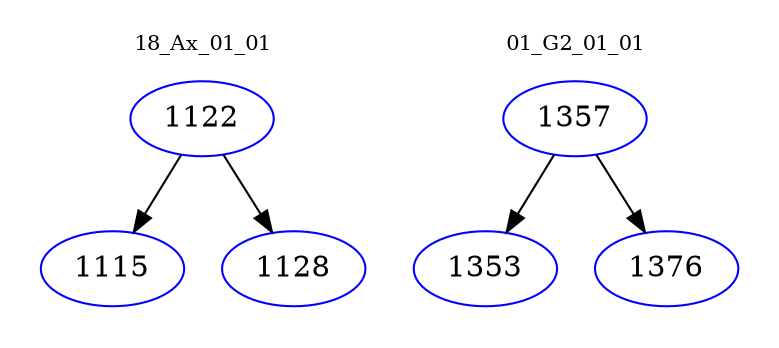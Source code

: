 digraph{
subgraph cluster_0 {
color = white
label = "18_Ax_01_01";
fontsize=10;
T0_1122 [label="1122", color="blue"]
T0_1122 -> T0_1115 [color="black"]
T0_1115 [label="1115", color="blue"]
T0_1122 -> T0_1128 [color="black"]
T0_1128 [label="1128", color="blue"]
}
subgraph cluster_1 {
color = white
label = "01_G2_01_01";
fontsize=10;
T1_1357 [label="1357", color="blue"]
T1_1357 -> T1_1353 [color="black"]
T1_1353 [label="1353", color="blue"]
T1_1357 -> T1_1376 [color="black"]
T1_1376 [label="1376", color="blue"]
}
}
